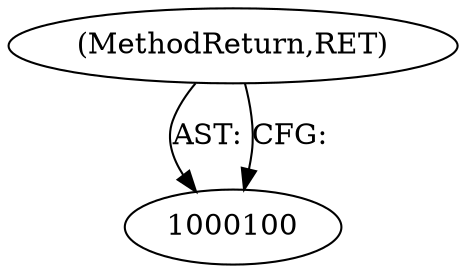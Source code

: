 digraph "0_Android_04839626ed859623901ebd3a5fd483982186b59d_125" {
"1000102" [label="(MethodReturn,RET)"];
"1000102" -> "1000100"  [label="AST: "];
"1000102" -> "1000100"  [label="CFG: "];
}
